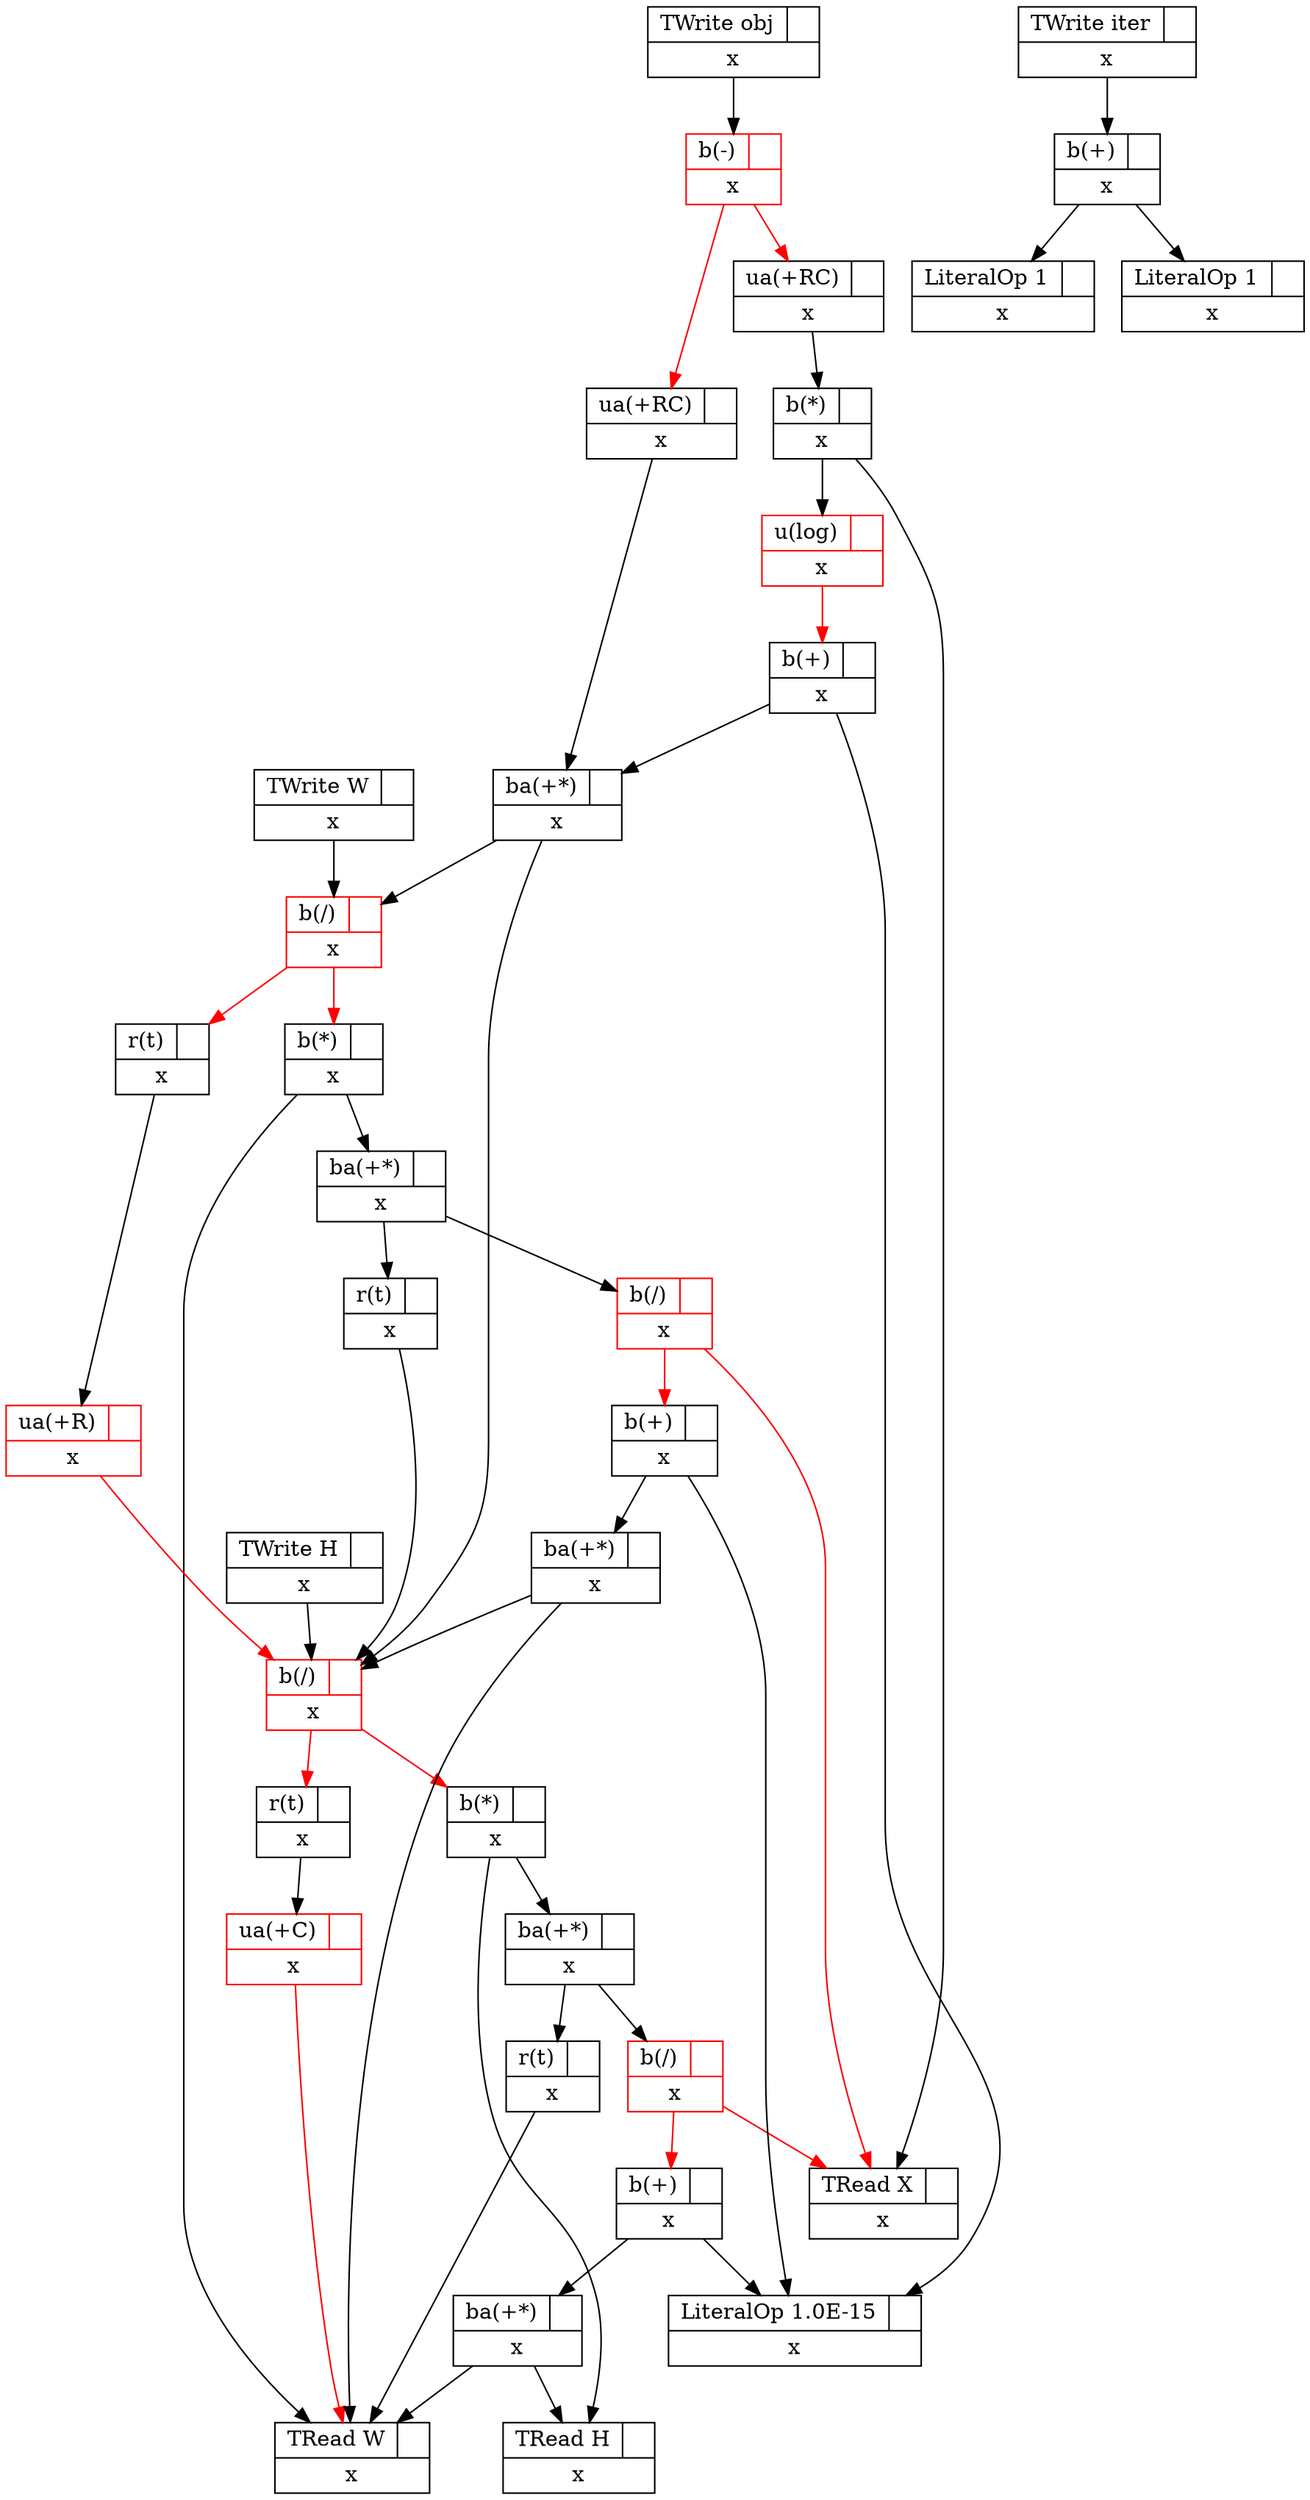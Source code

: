 digraph graphname {
90 [shape=record label="{{TRead H |  } | x}" color="black"];
93 [shape=record label="{{TRead W |  } | x}" color="black"];
92 [shape=record label="{{r(t) |  } | x}" color="black"];
92->93 [color="black"];
95 [shape=record label="{{TRead X |  } | x}" color="black"];
97 [shape=record label="{{ba(+*) |  } | x}" color="black"];
97->93 [color="black"];
97->90 [color="black"];
123 [shape=record label="{{LiteralOp 1.0E-15 |  } | x}" color="black"];
96 [shape=record label="{{b(+) |  } | x}" color="black"];
96->97 [color="black"];
96->123 [color="black"];
94 [shape=record label="{{b(/) |  } | x}" color="red"];
94->95 [color="red"];
94->96 [color="red"];
91 [shape=record label="{{ba(+*) |  } | x}" color="black"];
91->92 [color="black"];
91->94 [color="black"];
89 [shape=record label="{{b(*) |  } | x}" color="black"];
89->90 [color="black"];
89->91 [color="black"];
100 [shape=record label="{{ua(+C) |  } | x}" color="red"];
100->93 [color="red"];
99 [shape=record label="{{r(t) |  } | x}" color="black"];
99->100 [color="black"];
88 [shape=record label="{{b(/) |  } | x}" color="red"];
88->89 [color="red"];
88->99 [color="red"];
87 [shape=record label="{{TWrite H |  } | x}" color="black"];
87->88 [color="black"];
107 [shape=record label="{{ba(+*) |  } | x}" color="black"];
107->93 [color="black"];
107->88 [color="black"];
106 [shape=record label="{{b(+) |  } | x}" color="black"];
106->107 [color="black"];
106->123 [color="black"];
105 [shape=record label="{{b(/) |  } | x}" color="red"];
105->95 [color="red"];
105->106 [color="red"];
108 [shape=record label="{{r(t) |  } | x}" color="black"];
108->88 [color="black"];
104 [shape=record label="{{ba(+*) |  } | x}" color="black"];
104->105 [color="black"];
104->108 [color="black"];
103 [shape=record label="{{b(*) |  } | x}" color="black"];
103->93 [color="black"];
103->104 [color="black"];
110 [shape=record label="{{ua(+R) |  } | x}" color="red"];
110->88 [color="red"];
109 [shape=record label="{{r(t) |  } | x}" color="black"];
109->110 [color="black"];
102 [shape=record label="{{b(/) |  } | x}" color="red"];
102->103 [color="red"];
102->109 [color="red"];
101 [shape=record label="{{TWrite W |  } | x}" color="black"];
101->102 [color="black"];
114 [shape=record label="{{ba(+*) |  } | x}" color="black"];
114->102 [color="black"];
114->88 [color="black"];
113 [shape=record label="{{ua(+RC) |  } | x}" color="black"];
113->114 [color="black"];
118 [shape=record label="{{b(+) |  } | x}" color="black"];
118->114 [color="black"];
118->123 [color="black"];
117 [shape=record label="{{u(log) |  } | x}" color="red"];
117->118 [color="red"];
116 [shape=record label="{{b(*) |  } | x}" color="black"];
116->95 [color="black"];
116->117 [color="black"];
115 [shape=record label="{{ua(+RC) |  } | x}" color="black"];
115->116 [color="black"];
112 [shape=record label="{{b(-) |  } | x}" color="red"];
112->113 [color="red"];
112->115 [color="red"];
111 [shape=record label="{{TWrite obj |  } | x}" color="black"];
111->112 [color="black"];
124 [shape=record label="{{LiteralOp 1 |  } | x}" color="black"];
122 [shape=record label="{{LiteralOp 1 |  } | x}" color="black"];
120 [shape=record label="{{b(+) |  } | x}" color="black"];
120->124 [color="black"];
120->122 [color="black"];
119 [shape=record label="{{TWrite iter |  } | x}" color="black"];
119->120 [color="black"];
}
